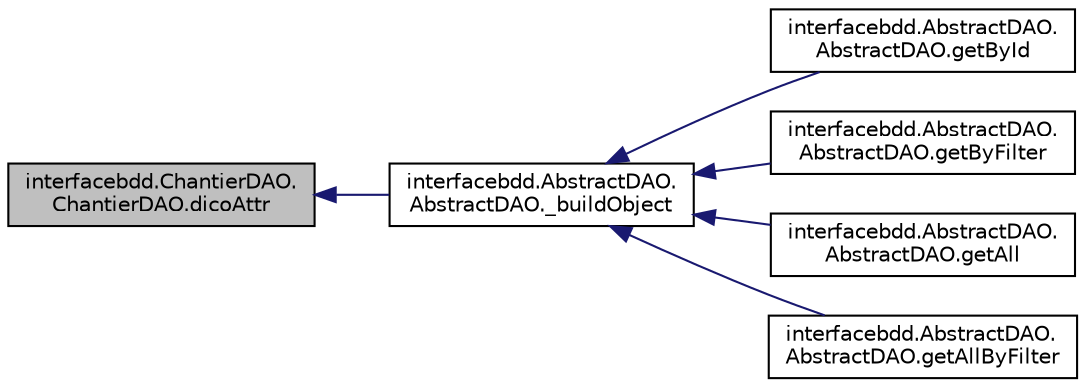 digraph "interfacebdd.ChantierDAO.ChantierDAO.dicoAttr"
{
 // INTERACTIVE_SVG=YES
  edge [fontname="Helvetica",fontsize="10",labelfontname="Helvetica",labelfontsize="10"];
  node [fontname="Helvetica",fontsize="10",shape=record];
  rankdir="LR";
  Node1 [label="interfacebdd.ChantierDAO.\lChantierDAO.dicoAttr",height=0.2,width=0.4,color="black", fillcolor="grey75", style="filled" fontcolor="black"];
  Node1 -> Node2 [dir="back",color="midnightblue",fontsize="10",style="solid",fontname="Helvetica"];
  Node2 [label="interfacebdd.AbstractDAO.\lAbstractDAO._buildObject",height=0.2,width=0.4,color="black", fillcolor="white", style="filled",URL="$classinterfacebdd_1_1_abstract_d_a_o_1_1_abstract_d_a_o.html#a918b79428aa05f50519180ff93258b4f",tooltip="Construit un Objet du Systeme Ã  partir d&#39;un dico(attribut, valeur) passÃ© en paramÃ¨tre. "];
  Node2 -> Node3 [dir="back",color="midnightblue",fontsize="10",style="solid",fontname="Helvetica"];
  Node3 [label="interfacebdd.AbstractDAO.\lAbstractDAO.getById",height=0.2,width=0.4,color="black", fillcolor="white", style="filled",URL="$classinterfacebdd_1_1_abstract_d_a_o_1_1_abstract_d_a_o.html#a140d185dcca4012c73fc993d586fd659"];
  Node2 -> Node4 [dir="back",color="midnightblue",fontsize="10",style="solid",fontname="Helvetica"];
  Node4 [label="interfacebdd.AbstractDAO.\lAbstractDAO.getByFilter",height=0.2,width=0.4,color="black", fillcolor="white", style="filled",URL="$classinterfacebdd_1_1_abstract_d_a_o_1_1_abstract_d_a_o.html#ab0e91ef2d141bcdf41741472bbeb9594"];
  Node2 -> Node5 [dir="back",color="midnightblue",fontsize="10",style="solid",fontname="Helvetica"];
  Node5 [label="interfacebdd.AbstractDAO.\lAbstractDAO.getAll",height=0.2,width=0.4,color="black", fillcolor="white", style="filled",URL="$classinterfacebdd_1_1_abstract_d_a_o_1_1_abstract_d_a_o.html#af0a525ba542d618f244d994ee5f8bb48"];
  Node2 -> Node6 [dir="back",color="midnightblue",fontsize="10",style="solid",fontname="Helvetica"];
  Node6 [label="interfacebdd.AbstractDAO.\lAbstractDAO.getAllByFilter",height=0.2,width=0.4,color="black", fillcolor="white", style="filled",URL="$classinterfacebdd_1_1_abstract_d_a_o_1_1_abstract_d_a_o.html#a9d849e1a9e92995c63df05fe04a28539"];
}
